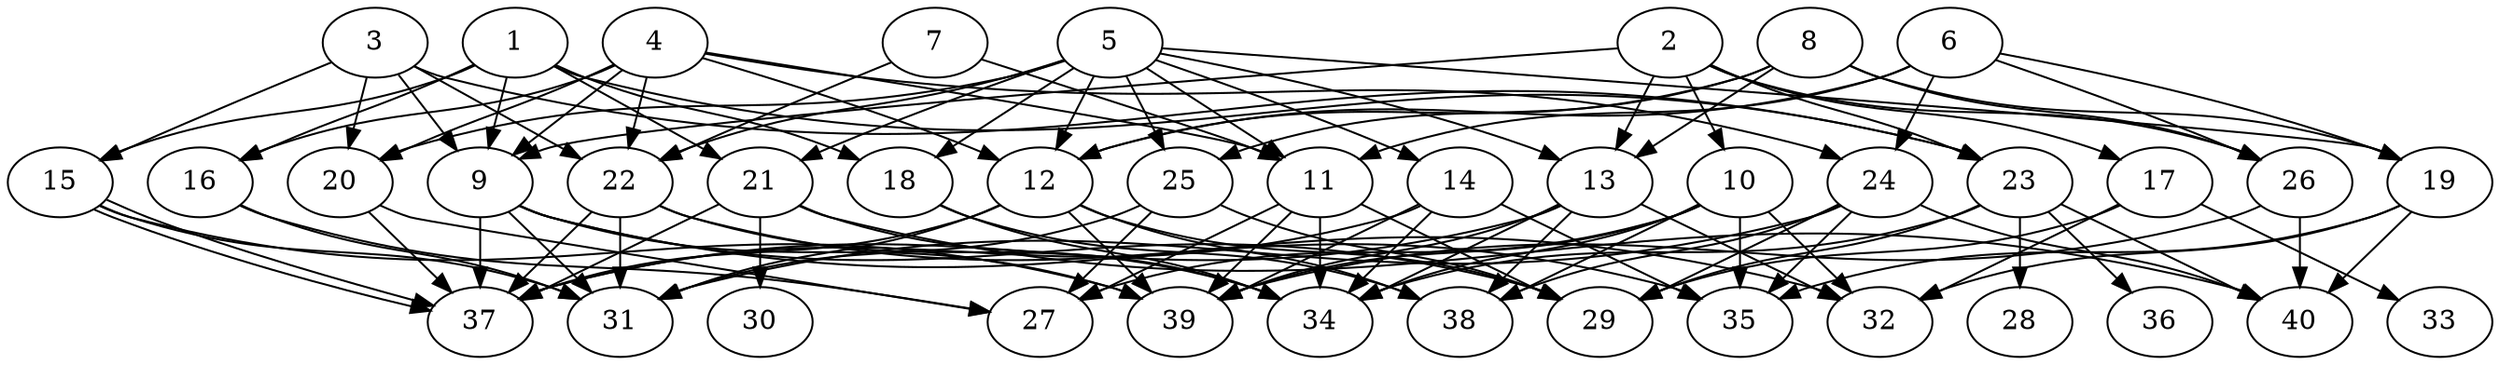 // DAG automatically generated by daggen at Tue Aug  6 16:28:35 2019
// ./daggen --dot -n 40 --ccr 0.5 --fat 0.7 --regular 0.5 --density 0.5 --mindata 5242880 --maxdata 52428800 
digraph G {
  1 [size="79527936", alpha="0.18", expect_size="39763968"] 
  1 -> 9 [size ="39763968"]
  1 -> 15 [size ="39763968"]
  1 -> 16 [size ="39763968"]
  1 -> 18 [size ="39763968"]
  1 -> 21 [size ="39763968"]
  1 -> 23 [size ="39763968"]
  2 [size="32448512", alpha="0.05", expect_size="16224256"] 
  2 -> 9 [size ="16224256"]
  2 -> 10 [size ="16224256"]
  2 -> 13 [size ="16224256"]
  2 -> 17 [size ="16224256"]
  2 -> 23 [size ="16224256"]
  2 -> 26 [size ="16224256"]
  3 [size="42326016", alpha="0.16", expect_size="21163008"] 
  3 -> 9 [size ="21163008"]
  3 -> 15 [size ="21163008"]
  3 -> 20 [size ="21163008"]
  3 -> 22 [size ="21163008"]
  3 -> 23 [size ="21163008"]
  4 [size="49930240", alpha="0.16", expect_size="24965120"] 
  4 -> 9 [size ="24965120"]
  4 -> 11 [size ="24965120"]
  4 -> 12 [size ="24965120"]
  4 -> 16 [size ="24965120"]
  4 -> 20 [size ="24965120"]
  4 -> 22 [size ="24965120"]
  4 -> 24 [size ="24965120"]
  5 [size="41021440", alpha="0.19", expect_size="20510720"] 
  5 -> 11 [size ="20510720"]
  5 -> 12 [size ="20510720"]
  5 -> 13 [size ="20510720"]
  5 -> 14 [size ="20510720"]
  5 -> 18 [size ="20510720"]
  5 -> 19 [size ="20510720"]
  5 -> 20 [size ="20510720"]
  5 -> 21 [size ="20510720"]
  5 -> 22 [size ="20510720"]
  5 -> 25 [size ="20510720"]
  6 [size="62803968", alpha="0.06", expect_size="31401984"] 
  6 -> 11 [size ="31401984"]
  6 -> 12 [size ="31401984"]
  6 -> 19 [size ="31401984"]
  6 -> 24 [size ="31401984"]
  6 -> 26 [size ="31401984"]
  7 [size="15693824", alpha="0.17", expect_size="7846912"] 
  7 -> 11 [size ="7846912"]
  7 -> 22 [size ="7846912"]
  8 [size="22433792", alpha="0.13", expect_size="11216896"] 
  8 -> 12 [size ="11216896"]
  8 -> 13 [size ="11216896"]
  8 -> 19 [size ="11216896"]
  8 -> 25 [size ="11216896"]
  8 -> 26 [size ="11216896"]
  9 [size="100612096", alpha="0.19", expect_size="50306048"] 
  9 -> 29 [size ="50306048"]
  9 -> 31 [size ="50306048"]
  9 -> 32 [size ="50306048"]
  9 -> 37 [size ="50306048"]
  9 -> 39 [size ="50306048"]
  10 [size="49088512", alpha="0.18", expect_size="24544256"] 
  10 -> 27 [size ="24544256"]
  10 -> 32 [size ="24544256"]
  10 -> 34 [size ="24544256"]
  10 -> 35 [size ="24544256"]
  10 -> 38 [size ="24544256"]
  10 -> 39 [size ="24544256"]
  11 [size="10553344", alpha="0.10", expect_size="5276672"] 
  11 -> 27 [size ="5276672"]
  11 -> 29 [size ="5276672"]
  11 -> 34 [size ="5276672"]
  11 -> 39 [size ="5276672"]
  12 [size="94357504", alpha="0.05", expect_size="47178752"] 
  12 -> 29 [size ="47178752"]
  12 -> 31 [size ="47178752"]
  12 -> 37 [size ="47178752"]
  12 -> 38 [size ="47178752"]
  12 -> 39 [size ="47178752"]
  13 [size="24524800", alpha="0.11", expect_size="12262400"] 
  13 -> 32 [size ="12262400"]
  13 -> 34 [size ="12262400"]
  13 -> 37 [size ="12262400"]
  13 -> 38 [size ="12262400"]
  13 -> 39 [size ="12262400"]
  14 [size="99780608", alpha="0.19", expect_size="49890304"] 
  14 -> 34 [size ="49890304"]
  14 -> 35 [size ="49890304"]
  14 -> 37 [size ="49890304"]
  14 -> 39 [size ="49890304"]
  15 [size="79003648", alpha="0.11", expect_size="39501824"] 
  15 -> 31 [size ="39501824"]
  15 -> 37 [size ="39501824"]
  15 -> 37 [size ="39501824"]
  15 -> 39 [size ="39501824"]
  16 [size="73150464", alpha="0.12", expect_size="36575232"] 
  16 -> 27 [size ="36575232"]
  16 -> 31 [size ="36575232"]
  17 [size="100532224", alpha="0.16", expect_size="50266112"] 
  17 -> 29 [size ="50266112"]
  17 -> 32 [size ="50266112"]
  17 -> 33 [size ="50266112"]
  18 [size="87437312", alpha="0.04", expect_size="43718656"] 
  18 -> 34 [size ="43718656"]
  18 -> 38 [size ="43718656"]
  19 [size="55357440", alpha="0.16", expect_size="27678720"] 
  19 -> 32 [size ="27678720"]
  19 -> 35 [size ="27678720"]
  19 -> 40 [size ="27678720"]
  20 [size="49012736", alpha="0.12", expect_size="24506368"] 
  20 -> 27 [size ="24506368"]
  20 -> 37 [size ="24506368"]
  21 [size="38811648", alpha="0.02", expect_size="19405824"] 
  21 -> 30 [size ="19405824"]
  21 -> 34 [size ="19405824"]
  21 -> 37 [size ="19405824"]
  21 -> 40 [size ="19405824"]
  22 [size="87078912", alpha="0.16", expect_size="43539456"] 
  22 -> 31 [size ="43539456"]
  22 -> 34 [size ="43539456"]
  22 -> 35 [size ="43539456"]
  22 -> 37 [size ="43539456"]
  23 [size="16238592", alpha="0.17", expect_size="8119296"] 
  23 -> 28 [size ="8119296"]
  23 -> 29 [size ="8119296"]
  23 -> 34 [size ="8119296"]
  23 -> 36 [size ="8119296"]
  23 -> 40 [size ="8119296"]
  24 [size="66828288", alpha="0.07", expect_size="33414144"] 
  24 -> 29 [size ="33414144"]
  24 -> 31 [size ="33414144"]
  24 -> 35 [size ="33414144"]
  24 -> 38 [size ="33414144"]
  24 -> 40 [size ="33414144"]
  25 [size="62986240", alpha="0.03", expect_size="31493120"] 
  25 -> 27 [size ="31493120"]
  25 -> 29 [size ="31493120"]
  25 -> 31 [size ="31493120"]
  26 [size="19597312", alpha="0.11", expect_size="9798656"] 
  26 -> 39 [size ="9798656"]
  26 -> 40 [size ="9798656"]
  27 [size="75900928", alpha="0.19", expect_size="37950464"] 
  28 [size="59039744", alpha="0.10", expect_size="29519872"] 
  29 [size="77469696", alpha="0.20", expect_size="38734848"] 
  30 [size="60164096", alpha="0.18", expect_size="30082048"] 
  31 [size="20697088", alpha="0.16", expect_size="10348544"] 
  32 [size="28108800", alpha="0.12", expect_size="14054400"] 
  33 [size="104364032", alpha="0.11", expect_size="52182016"] 
  34 [size="92563456", alpha="0.09", expect_size="46281728"] 
  35 [size="32149504", alpha="0.01", expect_size="16074752"] 
  36 [size="48029696", alpha="0.07", expect_size="24014848"] 
  37 [size="98156544", alpha="0.12", expect_size="49078272"] 
  38 [size="93364224", alpha="0.13", expect_size="46682112"] 
  39 [size="45604864", alpha="0.03", expect_size="22802432"] 
  40 [size="45000704", alpha="0.02", expect_size="22500352"] 
}
